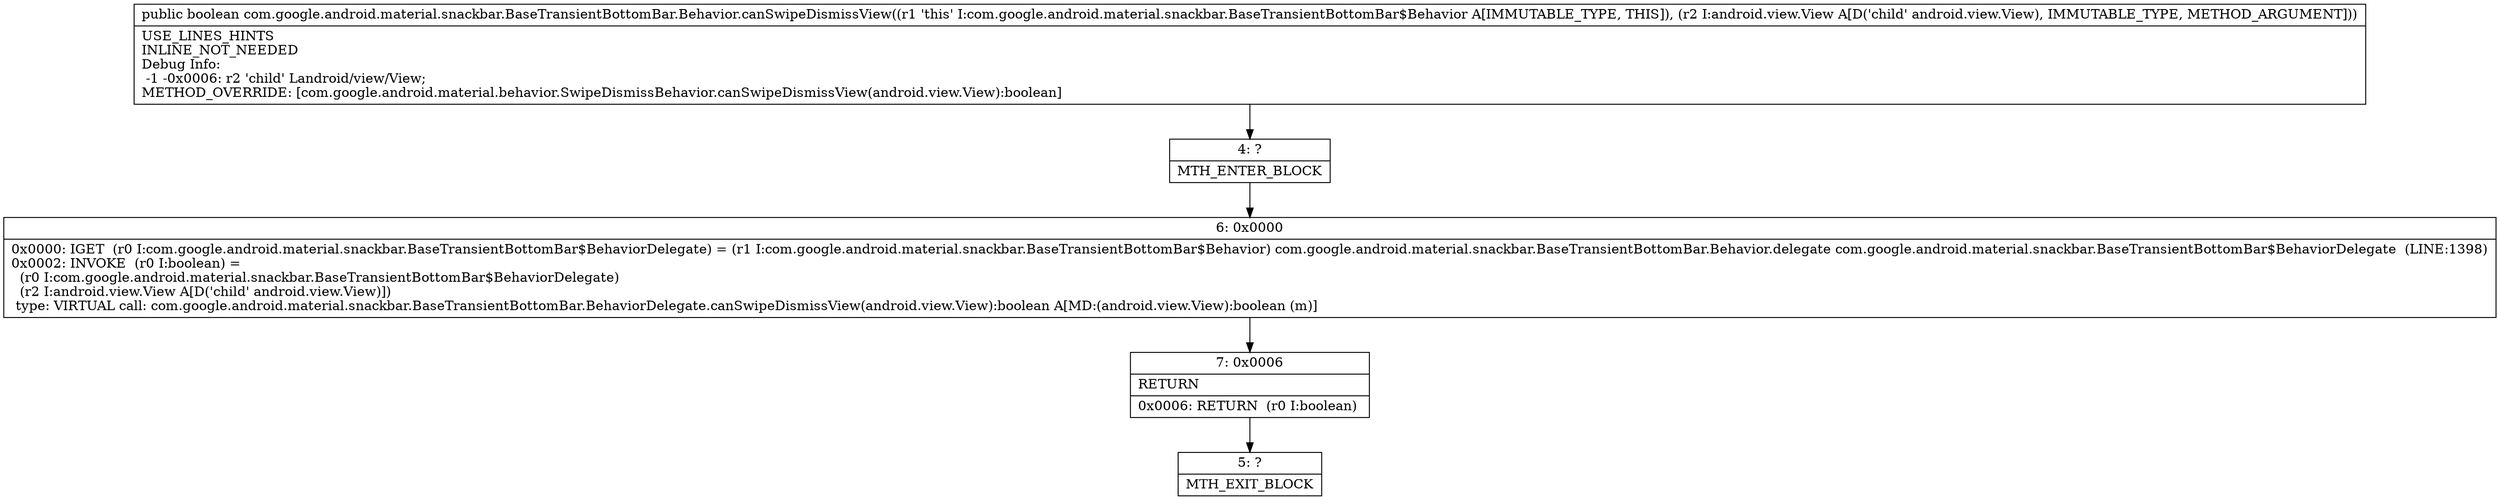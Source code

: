 digraph "CFG forcom.google.android.material.snackbar.BaseTransientBottomBar.Behavior.canSwipeDismissView(Landroid\/view\/View;)Z" {
Node_4 [shape=record,label="{4\:\ ?|MTH_ENTER_BLOCK\l}"];
Node_6 [shape=record,label="{6\:\ 0x0000|0x0000: IGET  (r0 I:com.google.android.material.snackbar.BaseTransientBottomBar$BehaviorDelegate) = (r1 I:com.google.android.material.snackbar.BaseTransientBottomBar$Behavior) com.google.android.material.snackbar.BaseTransientBottomBar.Behavior.delegate com.google.android.material.snackbar.BaseTransientBottomBar$BehaviorDelegate  (LINE:1398)\l0x0002: INVOKE  (r0 I:boolean) = \l  (r0 I:com.google.android.material.snackbar.BaseTransientBottomBar$BehaviorDelegate)\l  (r2 I:android.view.View A[D('child' android.view.View)])\l type: VIRTUAL call: com.google.android.material.snackbar.BaseTransientBottomBar.BehaviorDelegate.canSwipeDismissView(android.view.View):boolean A[MD:(android.view.View):boolean (m)]\l}"];
Node_7 [shape=record,label="{7\:\ 0x0006|RETURN\l|0x0006: RETURN  (r0 I:boolean) \l}"];
Node_5 [shape=record,label="{5\:\ ?|MTH_EXIT_BLOCK\l}"];
MethodNode[shape=record,label="{public boolean com.google.android.material.snackbar.BaseTransientBottomBar.Behavior.canSwipeDismissView((r1 'this' I:com.google.android.material.snackbar.BaseTransientBottomBar$Behavior A[IMMUTABLE_TYPE, THIS]), (r2 I:android.view.View A[D('child' android.view.View), IMMUTABLE_TYPE, METHOD_ARGUMENT]))  | USE_LINES_HINTS\lINLINE_NOT_NEEDED\lDebug Info:\l  \-1 \-0x0006: r2 'child' Landroid\/view\/View;\lMETHOD_OVERRIDE: [com.google.android.material.behavior.SwipeDismissBehavior.canSwipeDismissView(android.view.View):boolean]\l}"];
MethodNode -> Node_4;Node_4 -> Node_6;
Node_6 -> Node_7;
Node_7 -> Node_5;
}

